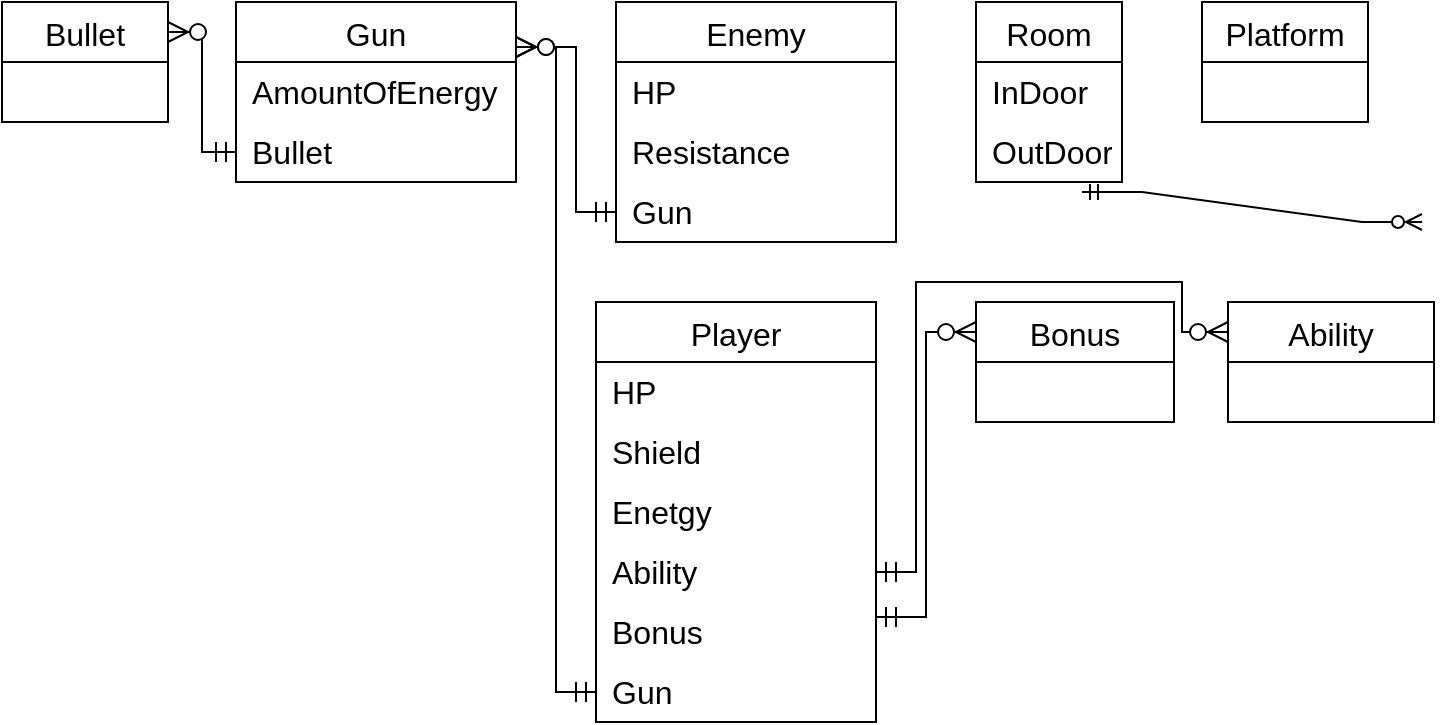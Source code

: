 <mxfile version="24.0.8" type="device">
  <diagram name="Страница — 1" id="7Uw-dCmtmqph_xWcafJa">
    <mxGraphModel dx="1434" dy="832" grid="1" gridSize="10" guides="1" tooltips="1" connect="1" arrows="1" fold="1" page="1" pageScale="1" pageWidth="827" pageHeight="1169" math="0" shadow="0">
      <root>
        <mxCell id="0" />
        <mxCell id="1" parent="0" />
        <mxCell id="WEGuKnOYoMUn4FzqH5F0-13" value="Room" style="shape=table;startSize=30;container=1;collapsible=0;childLayout=tableLayout;fixedRows=1;rowLines=0;fontStyle=0;strokeColor=default;fontSize=16;" parent="1" vertex="1">
          <mxGeometry x="497" y="200" width="73" height="90" as="geometry" />
        </mxCell>
        <mxCell id="WEGuKnOYoMUn4FzqH5F0-17" value="" style="shape=tableRow;horizontal=0;startSize=0;swimlaneHead=0;swimlaneBody=0;top=0;left=0;bottom=0;right=0;collapsible=0;dropTarget=0;fillColor=none;points=[[0,0.5],[1,0.5]];portConstraint=eastwest;strokeColor=inherit;fontSize=16;" parent="WEGuKnOYoMUn4FzqH5F0-13" vertex="1">
          <mxGeometry y="30" width="73" height="30" as="geometry" />
        </mxCell>
        <mxCell id="WEGuKnOYoMUn4FzqH5F0-19" value="InDoor" style="shape=partialRectangle;html=1;whiteSpace=wrap;connectable=0;fillColor=none;top=0;left=0;bottom=0;right=0;align=left;spacingLeft=6;overflow=hidden;strokeColor=inherit;fontSize=16;" parent="WEGuKnOYoMUn4FzqH5F0-17" vertex="1">
          <mxGeometry width="73" height="30" as="geometry">
            <mxRectangle width="73" height="30" as="alternateBounds" />
          </mxGeometry>
        </mxCell>
        <mxCell id="WEGuKnOYoMUn4FzqH5F0-65" style="shape=tableRow;horizontal=0;startSize=0;swimlaneHead=0;swimlaneBody=0;top=0;left=0;bottom=0;right=0;collapsible=0;dropTarget=0;fillColor=none;points=[[0,0.5],[1,0.5]];portConstraint=eastwest;strokeColor=inherit;fontSize=16;" parent="WEGuKnOYoMUn4FzqH5F0-13" vertex="1">
          <mxGeometry y="60" width="73" height="30" as="geometry" />
        </mxCell>
        <mxCell id="WEGuKnOYoMUn4FzqH5F0-66" value="OutDoor" style="shape=partialRectangle;html=1;whiteSpace=wrap;connectable=0;fillColor=none;top=0;left=0;bottom=0;right=0;align=left;spacingLeft=6;overflow=hidden;strokeColor=inherit;fontSize=16;" parent="WEGuKnOYoMUn4FzqH5F0-65" vertex="1">
          <mxGeometry width="73" height="30" as="geometry">
            <mxRectangle width="73" height="30" as="alternateBounds" />
          </mxGeometry>
        </mxCell>
        <mxCell id="WEGuKnOYoMUn4FzqH5F0-34" value="Platform" style="shape=table;startSize=30;container=1;collapsible=0;childLayout=tableLayout;fixedRows=1;rowLines=0;fontStyle=0;strokeColor=default;fontSize=16;" parent="1" vertex="1">
          <mxGeometry x="610" y="200" width="83" height="60" as="geometry" />
        </mxCell>
        <mxCell id="WEGuKnOYoMUn4FzqH5F0-41" value="" style="shape=tableRow;horizontal=0;startSize=0;swimlaneHead=0;swimlaneBody=0;top=0;left=0;bottom=0;right=0;collapsible=0;dropTarget=0;fillColor=none;points=[[0,0.5],[1,0.5]];portConstraint=eastwest;strokeColor=inherit;fontSize=16;" parent="WEGuKnOYoMUn4FzqH5F0-34" vertex="1">
          <mxGeometry y="30" width="83" height="30" as="geometry" />
        </mxCell>
        <mxCell id="WEGuKnOYoMUn4FzqH5F0-43" value="" style="shape=partialRectangle;html=1;whiteSpace=wrap;connectable=0;fillColor=none;top=0;left=0;bottom=0;right=0;align=left;spacingLeft=6;overflow=hidden;strokeColor=inherit;fontSize=16;" parent="WEGuKnOYoMUn4FzqH5F0-41" vertex="1">
          <mxGeometry width="83" height="30" as="geometry">
            <mxRectangle width="83" height="30" as="alternateBounds" />
          </mxGeometry>
        </mxCell>
        <mxCell id="xUy-coRWp40PhXiS_MEN-17" style="edgeStyle=none;curved=1;rounded=0;orthogonalLoop=1;jettySize=auto;html=1;entryX=1;entryY=0.5;entryDx=0;entryDy=0;fontSize=12;startSize=8;endSize=8;" edge="1" parent="WEGuKnOYoMUn4FzqH5F0-34" source="WEGuKnOYoMUn4FzqH5F0-41" target="WEGuKnOYoMUn4FzqH5F0-41">
          <mxGeometry relative="1" as="geometry" />
        </mxCell>
        <mxCell id="WEGuKnOYoMUn4FzqH5F0-82" style="edgeStyle=orthogonalEdgeStyle;rounded=0;orthogonalLoop=1;jettySize=auto;html=1;exitX=1;exitY=0.25;exitDx=0;exitDy=0;entryX=1;entryY=0.25;entryDx=0;entryDy=0;" parent="1" target="WEGuKnOYoMUn4FzqH5F0-72" edge="1">
          <mxGeometry relative="1" as="geometry">
            <mxPoint x="730" y="225" as="sourcePoint" />
          </mxGeometry>
        </mxCell>
        <mxCell id="WEGuKnOYoMUn4FzqH5F0-55" value="" style="edgeStyle=entityRelationEdgeStyle;fontSize=12;html=1;endArrow=ERzeroToMany;startArrow=ERmandOne;rounded=0;exitX=1;exitY=0.5;exitDx=0;exitDy=0;entryX=0;entryY=0.25;entryDx=0;entryDy=0;" parent="1" target="WEGuKnOYoMUn4FzqH5F0-44" edge="1">
          <mxGeometry width="100" height="100" relative="1" as="geometry">
            <mxPoint x="550" y="295" as="sourcePoint" />
            <mxPoint x="720" y="310" as="targetPoint" />
          </mxGeometry>
        </mxCell>
        <mxCell id="xUy-coRWp40PhXiS_MEN-20" value="Enemy" style="shape=table;startSize=30;container=1;collapsible=0;childLayout=tableLayout;fixedRows=1;rowLines=0;fontStyle=0;strokeColor=default;fontSize=16;" vertex="1" parent="1">
          <mxGeometry x="317" y="200" width="140" height="120" as="geometry" />
        </mxCell>
        <mxCell id="xUy-coRWp40PhXiS_MEN-21" value="" style="shape=tableRow;horizontal=0;startSize=0;swimlaneHead=0;swimlaneBody=0;top=0;left=0;bottom=0;right=0;collapsible=0;dropTarget=0;fillColor=none;points=[[0,0.5],[1,0.5]];portConstraint=eastwest;strokeColor=inherit;fontSize=16;" vertex="1" parent="xUy-coRWp40PhXiS_MEN-20">
          <mxGeometry y="30" width="140" height="30" as="geometry" />
        </mxCell>
        <mxCell id="xUy-coRWp40PhXiS_MEN-23" value="HP" style="shape=partialRectangle;html=1;whiteSpace=wrap;connectable=0;fillColor=none;top=0;left=0;bottom=0;right=0;align=left;spacingLeft=6;overflow=hidden;strokeColor=inherit;fontSize=16;" vertex="1" parent="xUy-coRWp40PhXiS_MEN-21">
          <mxGeometry width="140" height="30" as="geometry">
            <mxRectangle width="140" height="30" as="alternateBounds" />
          </mxGeometry>
        </mxCell>
        <mxCell id="xUy-coRWp40PhXiS_MEN-24" value="" style="shape=tableRow;horizontal=0;startSize=0;swimlaneHead=0;swimlaneBody=0;top=0;left=0;bottom=0;right=0;collapsible=0;dropTarget=0;fillColor=none;points=[[0,0.5],[1,0.5]];portConstraint=eastwest;strokeColor=inherit;fontSize=16;" vertex="1" parent="xUy-coRWp40PhXiS_MEN-20">
          <mxGeometry y="60" width="140" height="30" as="geometry" />
        </mxCell>
        <mxCell id="xUy-coRWp40PhXiS_MEN-26" value="Resistance" style="shape=partialRectangle;html=1;whiteSpace=wrap;connectable=0;fillColor=none;top=0;left=0;bottom=0;right=0;align=left;spacingLeft=6;overflow=hidden;strokeColor=inherit;fontSize=16;" vertex="1" parent="xUy-coRWp40PhXiS_MEN-24">
          <mxGeometry width="140" height="30" as="geometry">
            <mxRectangle width="140" height="30" as="alternateBounds" />
          </mxGeometry>
        </mxCell>
        <mxCell id="xUy-coRWp40PhXiS_MEN-27" value="" style="shape=tableRow;horizontal=0;startSize=0;swimlaneHead=0;swimlaneBody=0;top=0;left=0;bottom=0;right=0;collapsible=0;dropTarget=0;fillColor=none;points=[[0,0.5],[1,0.5]];portConstraint=eastwest;strokeColor=inherit;fontSize=16;" vertex="1" parent="xUy-coRWp40PhXiS_MEN-20">
          <mxGeometry y="90" width="140" height="30" as="geometry" />
        </mxCell>
        <mxCell id="xUy-coRWp40PhXiS_MEN-29" value="Gun" style="shape=partialRectangle;html=1;whiteSpace=wrap;connectable=0;fillColor=none;top=0;left=0;bottom=0;right=0;align=left;spacingLeft=6;overflow=hidden;strokeColor=inherit;fontSize=16;" vertex="1" parent="xUy-coRWp40PhXiS_MEN-27">
          <mxGeometry width="140" height="30" as="geometry">
            <mxRectangle width="140" height="30" as="alternateBounds" />
          </mxGeometry>
        </mxCell>
        <mxCell id="xUy-coRWp40PhXiS_MEN-36" value="Gun" style="shape=table;startSize=30;container=1;collapsible=0;childLayout=tableLayout;fixedRows=1;rowLines=0;fontStyle=0;strokeColor=default;fontSize=16;" vertex="1" parent="1">
          <mxGeometry x="127" y="200" width="140" height="90" as="geometry" />
        </mxCell>
        <mxCell id="xUy-coRWp40PhXiS_MEN-37" value="" style="shape=tableRow;horizontal=0;startSize=0;swimlaneHead=0;swimlaneBody=0;top=0;left=0;bottom=0;right=0;collapsible=0;dropTarget=0;fillColor=none;points=[[0,0.5],[1,0.5]];portConstraint=eastwest;strokeColor=inherit;fontSize=16;" vertex="1" parent="xUy-coRWp40PhXiS_MEN-36">
          <mxGeometry y="30" width="140" height="30" as="geometry" />
        </mxCell>
        <mxCell id="xUy-coRWp40PhXiS_MEN-39" value="AmountOfEnergy" style="shape=partialRectangle;html=1;whiteSpace=wrap;connectable=0;fillColor=none;top=0;left=0;bottom=0;right=0;align=left;spacingLeft=6;overflow=hidden;strokeColor=inherit;fontSize=16;" vertex="1" parent="xUy-coRWp40PhXiS_MEN-37">
          <mxGeometry width="140" height="30" as="geometry">
            <mxRectangle width="140" height="30" as="alternateBounds" />
          </mxGeometry>
        </mxCell>
        <mxCell id="xUy-coRWp40PhXiS_MEN-47" style="shape=tableRow;horizontal=0;startSize=0;swimlaneHead=0;swimlaneBody=0;top=0;left=0;bottom=0;right=0;collapsible=0;dropTarget=0;fillColor=none;points=[[0,0.5],[1,0.5]];portConstraint=eastwest;strokeColor=inherit;fontSize=16;" vertex="1" parent="xUy-coRWp40PhXiS_MEN-36">
          <mxGeometry y="60" width="140" height="30" as="geometry" />
        </mxCell>
        <mxCell id="xUy-coRWp40PhXiS_MEN-48" value="Bullet" style="shape=partialRectangle;html=1;whiteSpace=wrap;connectable=0;fillColor=none;top=0;left=0;bottom=0;right=0;align=left;spacingLeft=6;overflow=hidden;strokeColor=inherit;fontSize=16;" vertex="1" parent="xUy-coRWp40PhXiS_MEN-47">
          <mxGeometry width="140" height="30" as="geometry">
            <mxRectangle width="140" height="30" as="alternateBounds" />
          </mxGeometry>
        </mxCell>
        <mxCell id="xUy-coRWp40PhXiS_MEN-46" value="" style="edgeStyle=orthogonalEdgeStyle;fontSize=12;html=1;endArrow=ERzeroToMany;startArrow=ERmandOne;rounded=0;startSize=8;endSize=8;entryX=1;entryY=0.25;entryDx=0;entryDy=0;exitX=0;exitY=0.5;exitDx=0;exitDy=0;" edge="1" parent="1" source="xUy-coRWp40PhXiS_MEN-27" target="xUy-coRWp40PhXiS_MEN-36">
          <mxGeometry width="100" height="100" relative="1" as="geometry">
            <mxPoint x="227" y="550" as="sourcePoint" />
            <mxPoint x="327" y="450" as="targetPoint" />
            <Array as="points">
              <mxPoint x="297" y="305" />
              <mxPoint x="297" y="223" />
            </Array>
          </mxGeometry>
        </mxCell>
        <mxCell id="xUy-coRWp40PhXiS_MEN-49" value="Bullet" style="shape=table;startSize=30;container=1;collapsible=0;childLayout=tableLayout;fixedRows=1;rowLines=0;fontStyle=0;strokeColor=default;fontSize=16;" vertex="1" parent="1">
          <mxGeometry x="10" y="200" width="83" height="60" as="geometry" />
        </mxCell>
        <mxCell id="xUy-coRWp40PhXiS_MEN-53" value="" style="shape=tableRow;horizontal=0;startSize=0;swimlaneHead=0;swimlaneBody=0;top=0;left=0;bottom=0;right=0;collapsible=0;dropTarget=0;fillColor=none;points=[[0,0.5],[1,0.5]];portConstraint=eastwest;strokeColor=inherit;fontSize=16;" vertex="1" parent="xUy-coRWp40PhXiS_MEN-49">
          <mxGeometry y="30" width="83" height="30" as="geometry" />
        </mxCell>
        <mxCell id="xUy-coRWp40PhXiS_MEN-55" value="" style="shape=partialRectangle;html=1;whiteSpace=wrap;connectable=0;fillColor=none;top=0;left=0;bottom=0;right=0;align=left;spacingLeft=6;overflow=hidden;strokeColor=inherit;fontSize=16;" vertex="1" parent="xUy-coRWp40PhXiS_MEN-53">
          <mxGeometry width="83" height="30" as="geometry">
            <mxRectangle width="83" height="30" as="alternateBounds" />
          </mxGeometry>
        </mxCell>
        <mxCell id="xUy-coRWp40PhXiS_MEN-59" value="" style="edgeStyle=orthogonalEdgeStyle;fontSize=12;html=1;endArrow=ERzeroToMany;startArrow=ERmandOne;rounded=0;startSize=8;endSize=8;entryX=1;entryY=0.25;entryDx=0;entryDy=0;exitX=0;exitY=0.5;exitDx=0;exitDy=0;" edge="1" parent="1" source="xUy-coRWp40PhXiS_MEN-47" target="xUy-coRWp40PhXiS_MEN-49">
          <mxGeometry width="100" height="100" relative="1" as="geometry">
            <mxPoint x="227" y="490" as="sourcePoint" />
            <mxPoint x="327" y="390" as="targetPoint" />
          </mxGeometry>
        </mxCell>
        <mxCell id="xUy-coRWp40PhXiS_MEN-60" value="Player" style="shape=table;startSize=30;container=1;collapsible=0;childLayout=tableLayout;fixedRows=1;rowLines=0;fontStyle=0;strokeColor=default;fontSize=16;" vertex="1" parent="1">
          <mxGeometry x="307" y="350" width="140" height="210" as="geometry" />
        </mxCell>
        <mxCell id="xUy-coRWp40PhXiS_MEN-99" style="shape=tableRow;horizontal=0;startSize=0;swimlaneHead=0;swimlaneBody=0;top=0;left=0;bottom=0;right=0;collapsible=0;dropTarget=0;fillColor=none;points=[[0,0.5],[1,0.5]];portConstraint=eastwest;strokeColor=inherit;fontSize=16;" vertex="1" parent="xUy-coRWp40PhXiS_MEN-60">
          <mxGeometry y="30" width="140" height="30" as="geometry" />
        </mxCell>
        <mxCell id="xUy-coRWp40PhXiS_MEN-100" value="HP" style="shape=partialRectangle;html=1;whiteSpace=wrap;connectable=0;fillColor=none;top=0;left=0;bottom=0;right=0;align=left;spacingLeft=6;overflow=hidden;strokeColor=inherit;fontSize=16;" vertex="1" parent="xUy-coRWp40PhXiS_MEN-99">
          <mxGeometry width="140" height="30" as="geometry">
            <mxRectangle width="140" height="30" as="alternateBounds" />
          </mxGeometry>
        </mxCell>
        <mxCell id="xUy-coRWp40PhXiS_MEN-61" value="" style="shape=tableRow;horizontal=0;startSize=0;swimlaneHead=0;swimlaneBody=0;top=0;left=0;bottom=0;right=0;collapsible=0;dropTarget=0;fillColor=none;points=[[0,0.5],[1,0.5]];portConstraint=eastwest;strokeColor=inherit;fontSize=16;" vertex="1" parent="xUy-coRWp40PhXiS_MEN-60">
          <mxGeometry y="60" width="140" height="30" as="geometry" />
        </mxCell>
        <mxCell id="xUy-coRWp40PhXiS_MEN-63" value="Shield" style="shape=partialRectangle;html=1;whiteSpace=wrap;connectable=0;fillColor=none;top=0;left=0;bottom=0;right=0;align=left;spacingLeft=6;overflow=hidden;strokeColor=inherit;fontSize=16;" vertex="1" parent="xUy-coRWp40PhXiS_MEN-61">
          <mxGeometry width="140" height="30" as="geometry">
            <mxRectangle width="140" height="30" as="alternateBounds" />
          </mxGeometry>
        </mxCell>
        <mxCell id="xUy-coRWp40PhXiS_MEN-64" value="" style="shape=tableRow;horizontal=0;startSize=0;swimlaneHead=0;swimlaneBody=0;top=0;left=0;bottom=0;right=0;collapsible=0;dropTarget=0;fillColor=none;points=[[0,0.5],[1,0.5]];portConstraint=eastwest;strokeColor=inherit;fontSize=16;" vertex="1" parent="xUy-coRWp40PhXiS_MEN-60">
          <mxGeometry y="90" width="140" height="30" as="geometry" />
        </mxCell>
        <mxCell id="xUy-coRWp40PhXiS_MEN-66" value="Enetgy" style="shape=partialRectangle;html=1;whiteSpace=wrap;connectable=0;fillColor=none;top=0;left=0;bottom=0;right=0;align=left;spacingLeft=6;overflow=hidden;strokeColor=inherit;fontSize=16;" vertex="1" parent="xUy-coRWp40PhXiS_MEN-64">
          <mxGeometry width="140" height="30" as="geometry">
            <mxRectangle width="140" height="30" as="alternateBounds" />
          </mxGeometry>
        </mxCell>
        <mxCell id="xUy-coRWp40PhXiS_MEN-67" value="" style="shape=tableRow;horizontal=0;startSize=0;swimlaneHead=0;swimlaneBody=0;top=0;left=0;bottom=0;right=0;collapsible=0;dropTarget=0;fillColor=none;points=[[0,0.5],[1,0.5]];portConstraint=eastwest;strokeColor=inherit;fontSize=16;" vertex="1" parent="xUy-coRWp40PhXiS_MEN-60">
          <mxGeometry y="120" width="140" height="30" as="geometry" />
        </mxCell>
        <mxCell id="xUy-coRWp40PhXiS_MEN-69" value="Ability" style="shape=partialRectangle;html=1;whiteSpace=wrap;connectable=0;fillColor=none;top=0;left=0;bottom=0;right=0;align=left;spacingLeft=6;overflow=hidden;strokeColor=inherit;fontSize=16;" vertex="1" parent="xUy-coRWp40PhXiS_MEN-67">
          <mxGeometry width="140" height="30" as="geometry">
            <mxRectangle width="140" height="30" as="alternateBounds" />
          </mxGeometry>
        </mxCell>
        <mxCell id="xUy-coRWp40PhXiS_MEN-70" style="shape=tableRow;horizontal=0;startSize=0;swimlaneHead=0;swimlaneBody=0;top=0;left=0;bottom=0;right=0;collapsible=0;dropTarget=0;fillColor=none;points=[[0,0.5],[1,0.5]];portConstraint=eastwest;strokeColor=inherit;fontSize=16;" vertex="1" parent="xUy-coRWp40PhXiS_MEN-60">
          <mxGeometry y="150" width="140" height="30" as="geometry" />
        </mxCell>
        <mxCell id="xUy-coRWp40PhXiS_MEN-71" value="Bonus" style="shape=partialRectangle;html=1;whiteSpace=wrap;connectable=0;fillColor=none;top=0;left=0;bottom=0;right=0;align=left;spacingLeft=6;overflow=hidden;strokeColor=inherit;fontSize=16;" vertex="1" parent="xUy-coRWp40PhXiS_MEN-70">
          <mxGeometry width="140" height="30" as="geometry">
            <mxRectangle width="140" height="30" as="alternateBounds" />
          </mxGeometry>
        </mxCell>
        <mxCell id="xUy-coRWp40PhXiS_MEN-72" style="shape=tableRow;horizontal=0;startSize=0;swimlaneHead=0;swimlaneBody=0;top=0;left=0;bottom=0;right=0;collapsible=0;dropTarget=0;fillColor=none;points=[[0,0.5],[1,0.5]];portConstraint=eastwest;strokeColor=inherit;fontSize=16;" vertex="1" parent="xUy-coRWp40PhXiS_MEN-60">
          <mxGeometry y="180" width="140" height="30" as="geometry" />
        </mxCell>
        <mxCell id="xUy-coRWp40PhXiS_MEN-73" value="Gun" style="shape=partialRectangle;html=1;whiteSpace=wrap;connectable=0;fillColor=none;top=0;left=0;bottom=0;right=0;align=left;spacingLeft=6;overflow=hidden;strokeColor=inherit;fontSize=16;" vertex="1" parent="xUy-coRWp40PhXiS_MEN-72">
          <mxGeometry width="140" height="30" as="geometry">
            <mxRectangle width="140" height="30" as="alternateBounds" />
          </mxGeometry>
        </mxCell>
        <mxCell id="xUy-coRWp40PhXiS_MEN-74" value="Ability" style="shape=table;startSize=30;container=1;collapsible=0;childLayout=tableLayout;fixedRows=1;rowLines=0;fontStyle=0;strokeColor=default;fontSize=16;" vertex="1" parent="1">
          <mxGeometry x="623" y="350" width="103" height="60" as="geometry" />
        </mxCell>
        <mxCell id="xUy-coRWp40PhXiS_MEN-75" value="" style="shape=tableRow;horizontal=0;startSize=0;swimlaneHead=0;swimlaneBody=0;top=0;left=0;bottom=0;right=0;collapsible=0;dropTarget=0;fillColor=none;points=[[0,0.5],[1,0.5]];portConstraint=eastwest;strokeColor=inherit;fontSize=16;" vertex="1" parent="xUy-coRWp40PhXiS_MEN-74">
          <mxGeometry y="30" width="103" height="30" as="geometry" />
        </mxCell>
        <mxCell id="xUy-coRWp40PhXiS_MEN-77" value="" style="shape=partialRectangle;html=1;whiteSpace=wrap;connectable=0;fillColor=none;top=0;left=0;bottom=0;right=0;align=left;spacingLeft=6;overflow=hidden;strokeColor=inherit;fontSize=16;" vertex="1" parent="xUy-coRWp40PhXiS_MEN-75">
          <mxGeometry width="103" height="30" as="geometry">
            <mxRectangle width="103" height="30" as="alternateBounds" />
          </mxGeometry>
        </mxCell>
        <mxCell id="xUy-coRWp40PhXiS_MEN-85" value="Bonus" style="shape=table;startSize=30;container=1;collapsible=0;childLayout=tableLayout;fixedRows=1;rowLines=0;fontStyle=0;strokeColor=default;fontSize=16;" vertex="1" parent="1">
          <mxGeometry x="497" y="350" width="99" height="60" as="geometry" />
        </mxCell>
        <mxCell id="xUy-coRWp40PhXiS_MEN-86" value="" style="shape=tableRow;horizontal=0;startSize=0;swimlaneHead=0;swimlaneBody=0;top=0;left=0;bottom=0;right=0;collapsible=0;dropTarget=0;fillColor=none;points=[[0,0.5],[1,0.5]];portConstraint=eastwest;strokeColor=inherit;fontSize=16;" vertex="1" parent="xUy-coRWp40PhXiS_MEN-85">
          <mxGeometry y="30" width="99" height="30" as="geometry" />
        </mxCell>
        <mxCell id="xUy-coRWp40PhXiS_MEN-88" value="" style="shape=partialRectangle;html=1;whiteSpace=wrap;connectable=0;fillColor=none;top=0;left=0;bottom=0;right=0;align=left;spacingLeft=6;overflow=hidden;strokeColor=inherit;fontSize=16;" vertex="1" parent="xUy-coRWp40PhXiS_MEN-86">
          <mxGeometry width="99" height="30" as="geometry">
            <mxRectangle width="99" height="30" as="alternateBounds" />
          </mxGeometry>
        </mxCell>
        <mxCell id="xUy-coRWp40PhXiS_MEN-96" value="" style="edgeStyle=orthogonalEdgeStyle;fontSize=12;html=1;endArrow=ERzeroToMany;startArrow=ERmandOne;rounded=0;startSize=8;endSize=8;exitX=1;exitY=0.75;exitDx=0;exitDy=0;entryX=0;entryY=0.25;entryDx=0;entryDy=0;" edge="1" parent="1" source="xUy-coRWp40PhXiS_MEN-60" target="xUy-coRWp40PhXiS_MEN-85">
          <mxGeometry width="100" height="100" relative="1" as="geometry">
            <mxPoint x="537" y="550" as="sourcePoint" />
            <mxPoint x="637" y="450" as="targetPoint" />
          </mxGeometry>
        </mxCell>
        <mxCell id="xUy-coRWp40PhXiS_MEN-97" value="" style="edgeStyle=orthogonalEdgeStyle;fontSize=12;html=1;endArrow=ERzeroToMany;startArrow=ERmandOne;rounded=0;startSize=8;endSize=8;entryX=0;entryY=0.25;entryDx=0;entryDy=0;exitX=1;exitY=0.5;exitDx=0;exitDy=0;" edge="1" parent="1" source="xUy-coRWp40PhXiS_MEN-67" target="xUy-coRWp40PhXiS_MEN-74">
          <mxGeometry width="100" height="100" relative="1" as="geometry">
            <mxPoint x="467" y="340" as="sourcePoint" />
            <mxPoint x="607" y="300" as="targetPoint" />
            <Array as="points">
              <mxPoint x="467" y="485" />
              <mxPoint x="467" y="340" />
              <mxPoint x="600" y="340" />
              <mxPoint x="600" y="365" />
            </Array>
          </mxGeometry>
        </mxCell>
        <mxCell id="xUy-coRWp40PhXiS_MEN-98" value="" style="edgeStyle=orthogonalEdgeStyle;fontSize=12;html=1;endArrow=ERzeroToMany;startArrow=ERmandOne;rounded=0;startSize=8;endSize=8;entryX=1;entryY=0.25;entryDx=0;entryDy=0;exitX=0;exitY=0.5;exitDx=0;exitDy=0;" edge="1" parent="1" source="xUy-coRWp40PhXiS_MEN-72" target="xUy-coRWp40PhXiS_MEN-36">
          <mxGeometry width="100" height="100" relative="1" as="geometry">
            <mxPoint x="397" y="555" as="sourcePoint" />
            <mxPoint x="267" y="430" as="targetPoint" />
            <Array as="points">
              <mxPoint x="287" y="545" />
              <mxPoint x="287" y="223" />
            </Array>
          </mxGeometry>
        </mxCell>
      </root>
    </mxGraphModel>
  </diagram>
</mxfile>
